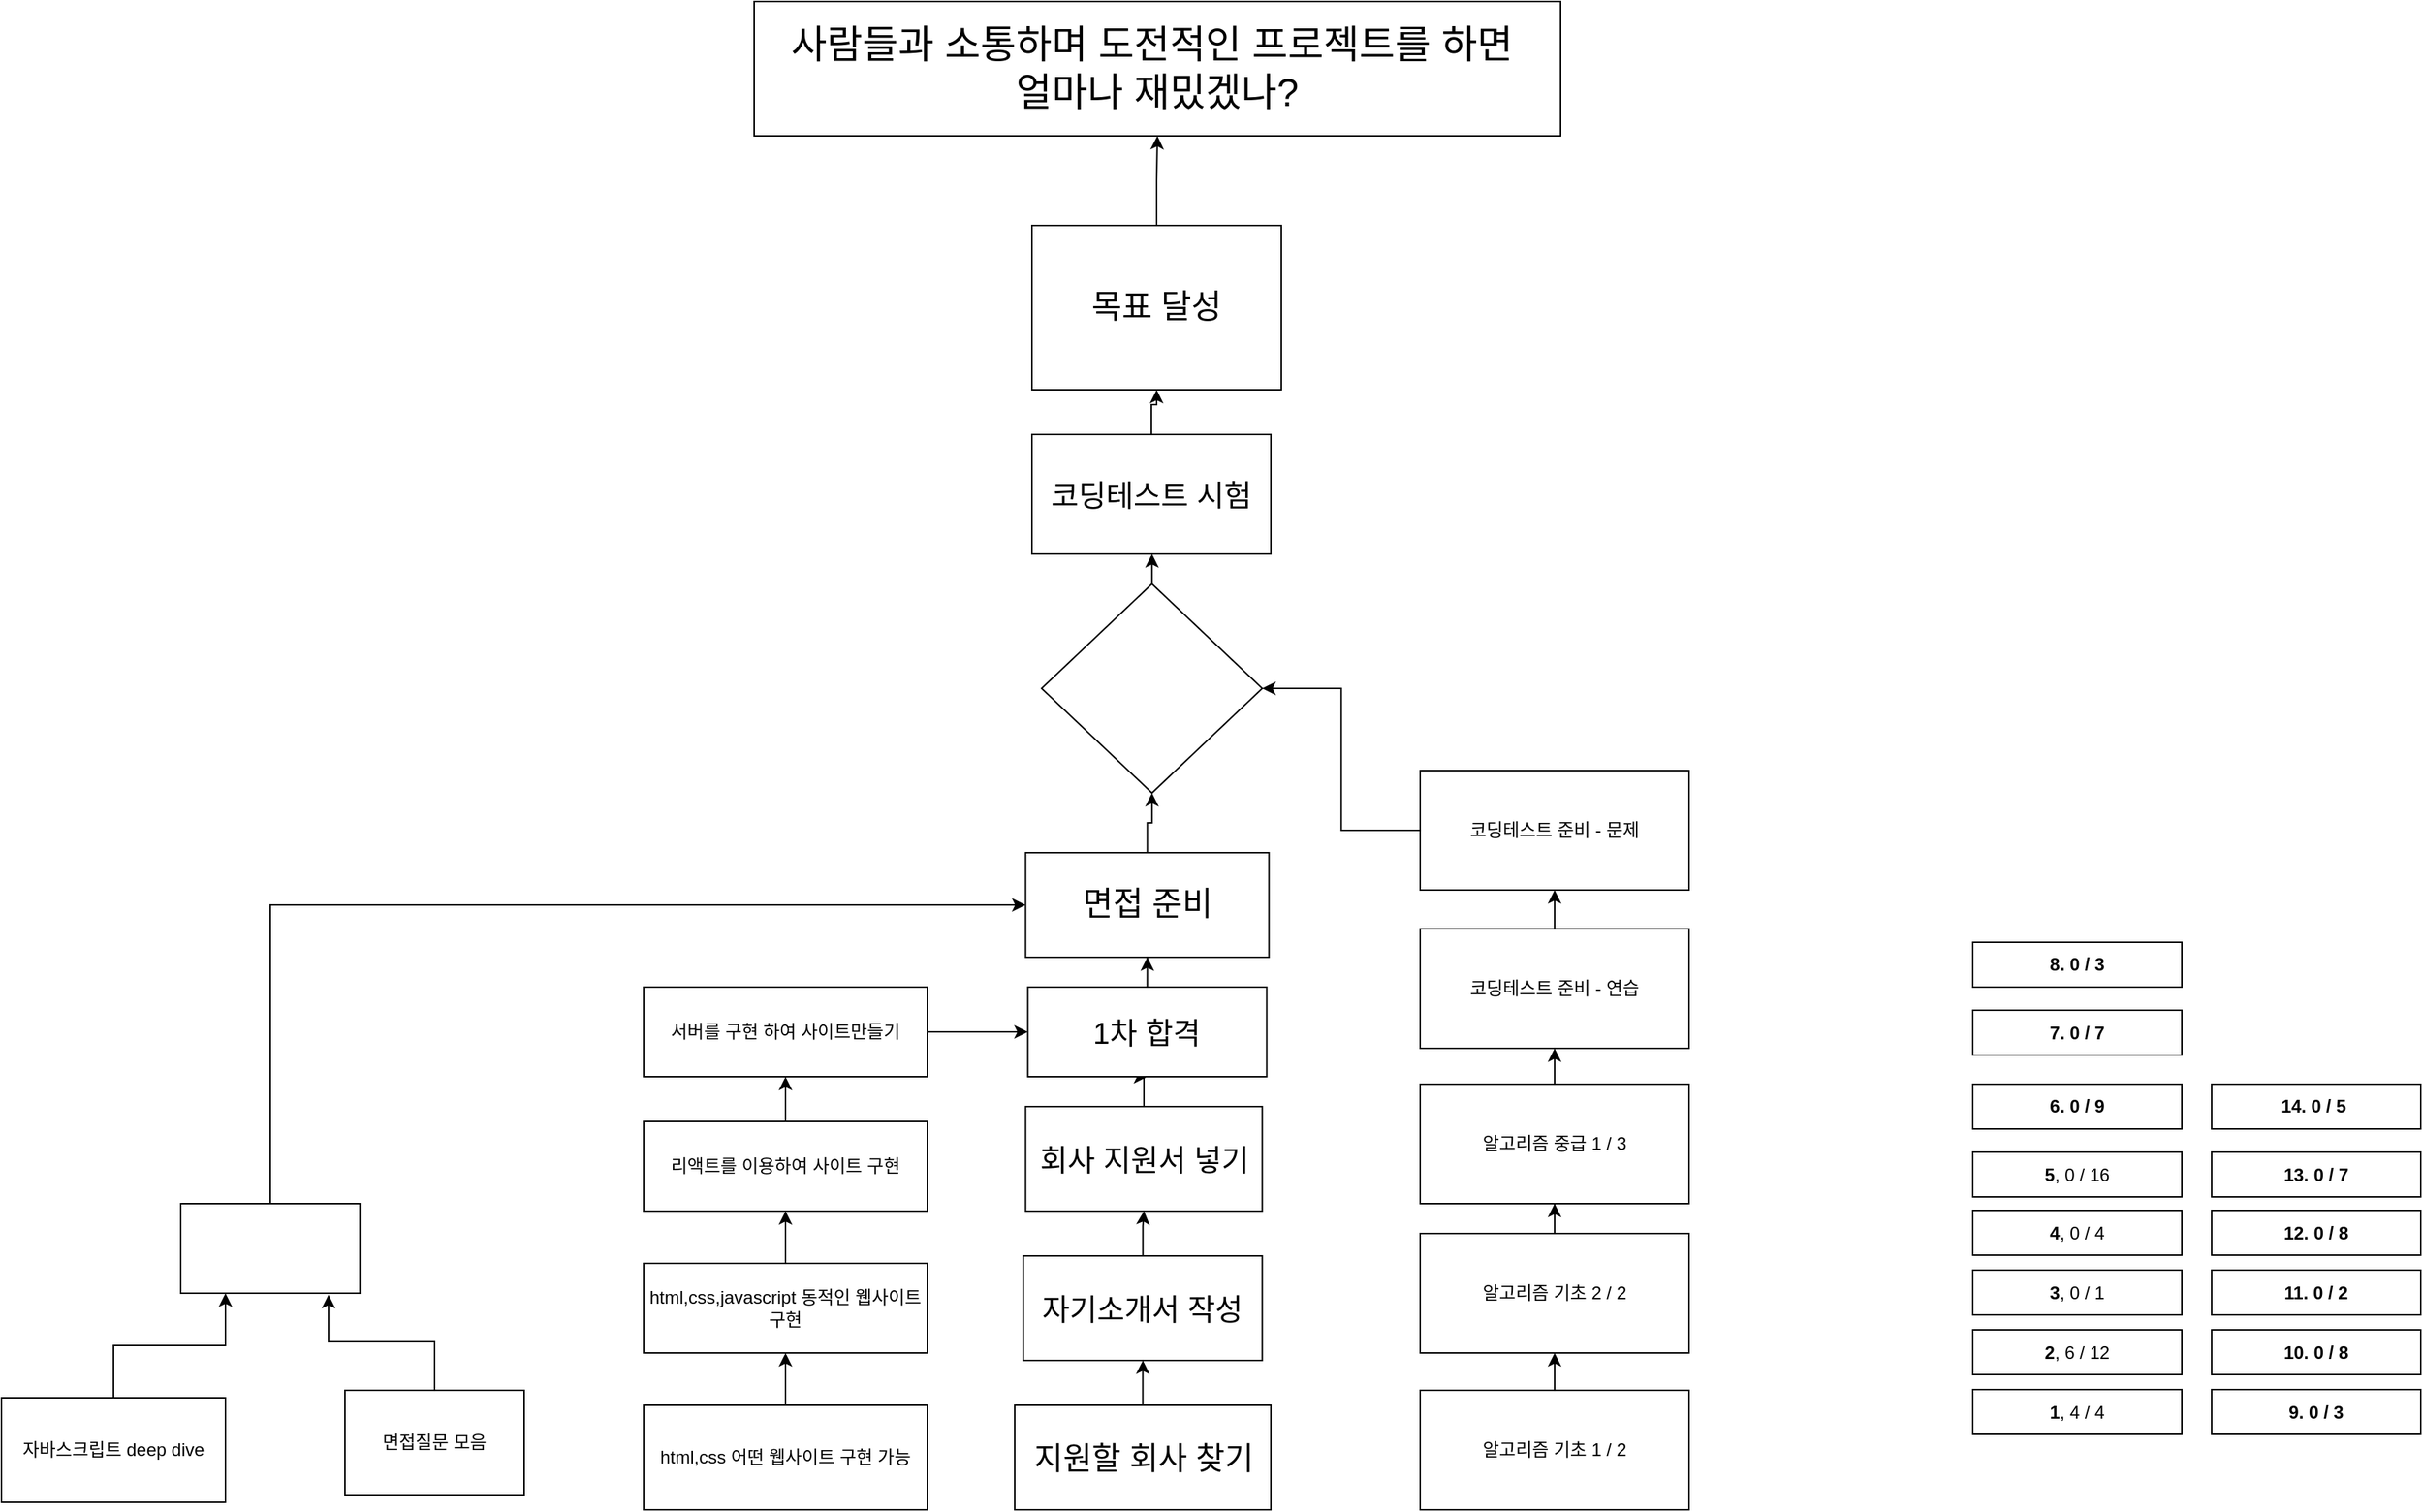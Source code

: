 <mxfile version="14.9.8" type="github">
  <diagram id="SMwGUEMnSgFnPFMBGkIa" name="Page-1">
    <mxGraphModel dx="3197" dy="3608" grid="1" gridSize="10" guides="1" tooltips="1" connect="1" arrows="1" fold="1" page="1" pageScale="1" pageWidth="827" pageHeight="1169" math="0" shadow="0">
      <root>
        <mxCell id="0" />
        <mxCell id="1" parent="0" />
        <mxCell id="18RsudGsqTFJ1O7Z_rHa-3" value="" style="edgeStyle=orthogonalEdgeStyle;rounded=0;orthogonalLoop=1;jettySize=auto;html=1;" edge="1" parent="1" source="mTh_-4iABWyhHadGjuGW-1" target="18RsudGsqTFJ1O7Z_rHa-2">
          <mxGeometry relative="1" as="geometry" />
        </mxCell>
        <mxCell id="mTh_-4iABWyhHadGjuGW-1" value="&lt;font style=&quot;font-size: 22px&quot;&gt;목표 달성&lt;br&gt;&lt;/font&gt;" style="rounded=0;whiteSpace=wrap;html=1;" parent="1" vertex="1">
          <mxGeometry x="330" y="-1140" width="167" height="110" as="geometry" />
        </mxCell>
        <mxCell id="18RsudGsqTFJ1O7Z_rHa-6" style="edgeStyle=orthogonalEdgeStyle;rounded=0;orthogonalLoop=1;jettySize=auto;html=1;exitX=0.5;exitY=0;exitDx=0;exitDy=0;" edge="1" parent="1" source="mTh_-4iABWyhHadGjuGW-2" target="mTh_-4iABWyhHadGjuGW-5">
          <mxGeometry relative="1" as="geometry" />
        </mxCell>
        <mxCell id="mTh_-4iABWyhHadGjuGW-2" value="&lt;font style=&quot;font-size: 20px&quot;&gt;회사 지원서 넣기&lt;/font&gt;" style="rounded=0;whiteSpace=wrap;html=1;" parent="1" vertex="1">
          <mxGeometry x="325.75" y="-550" width="158.5" height="70" as="geometry" />
        </mxCell>
        <mxCell id="18RsudGsqTFJ1O7Z_rHa-8" value="" style="edgeStyle=orthogonalEdgeStyle;rounded=0;orthogonalLoop=1;jettySize=auto;html=1;" edge="1" parent="1" source="mTh_-4iABWyhHadGjuGW-3" target="mTh_-4iABWyhHadGjuGW-13">
          <mxGeometry relative="1" as="geometry" />
        </mxCell>
        <mxCell id="mTh_-4iABWyhHadGjuGW-3" value="&lt;font style=&quot;font-size: 22px&quot;&gt;면접 준비&lt;/font&gt;" style="rounded=0;whiteSpace=wrap;html=1;" parent="1" vertex="1">
          <mxGeometry x="325.75" y="-720" width="163" height="70" as="geometry" />
        </mxCell>
        <mxCell id="18RsudGsqTFJ1O7Z_rHa-1" value="" style="edgeStyle=orthogonalEdgeStyle;rounded=0;orthogonalLoop=1;jettySize=auto;html=1;" edge="1" parent="1" source="mTh_-4iABWyhHadGjuGW-4" target="mTh_-4iABWyhHadGjuGW-1">
          <mxGeometry relative="1" as="geometry" />
        </mxCell>
        <mxCell id="mTh_-4iABWyhHadGjuGW-4" value="&lt;font style=&quot;font-size: 20px&quot;&gt;코딩테스트 시험&lt;/font&gt;" style="rounded=0;whiteSpace=wrap;html=1;" parent="1" vertex="1">
          <mxGeometry x="330" y="-1000" width="160" height="80" as="geometry" />
        </mxCell>
        <mxCell id="18RsudGsqTFJ1O7Z_rHa-7" style="edgeStyle=orthogonalEdgeStyle;rounded=0;orthogonalLoop=1;jettySize=auto;html=1;exitX=0.5;exitY=0;exitDx=0;exitDy=0;" edge="1" parent="1" source="mTh_-4iABWyhHadGjuGW-5" target="mTh_-4iABWyhHadGjuGW-3">
          <mxGeometry relative="1" as="geometry" />
        </mxCell>
        <mxCell id="mTh_-4iABWyhHadGjuGW-5" value="&lt;font style=&quot;font-size: 20px&quot;&gt;1차 합격&lt;/font&gt;" style="rounded=0;whiteSpace=wrap;html=1;" parent="1" vertex="1">
          <mxGeometry x="327.25" y="-630" width="160" height="60" as="geometry" />
        </mxCell>
        <mxCell id="18RsudGsqTFJ1O7Z_rHa-5" value="" style="edgeStyle=orthogonalEdgeStyle;rounded=0;orthogonalLoop=1;jettySize=auto;html=1;" edge="1" parent="1" source="mTh_-4iABWyhHadGjuGW-6" target="mTh_-4iABWyhHadGjuGW-2">
          <mxGeometry relative="1" as="geometry" />
        </mxCell>
        <mxCell id="mTh_-4iABWyhHadGjuGW-6" value="&lt;font style=&quot;font-size: 20px&quot;&gt;자기소개서 작성&lt;/font&gt;" style="rounded=0;whiteSpace=wrap;html=1;" parent="1" vertex="1">
          <mxGeometry x="324.25" y="-450" width="160" height="70" as="geometry" />
        </mxCell>
        <mxCell id="18RsudGsqTFJ1O7Z_rHa-4" value="" style="edgeStyle=orthogonalEdgeStyle;rounded=0;orthogonalLoop=1;jettySize=auto;html=1;" edge="1" parent="1" source="mTh_-4iABWyhHadGjuGW-7" target="mTh_-4iABWyhHadGjuGW-6">
          <mxGeometry relative="1" as="geometry" />
        </mxCell>
        <mxCell id="mTh_-4iABWyhHadGjuGW-7" value="&lt;font style=&quot;font-size: 21px&quot;&gt;지원할 회사 찾기&lt;/font&gt;" style="rounded=0;whiteSpace=wrap;html=1;" parent="1" vertex="1">
          <mxGeometry x="318.5" y="-350" width="171.5" height="70" as="geometry" />
        </mxCell>
        <mxCell id="18RsudGsqTFJ1O7Z_rHa-9" style="edgeStyle=orthogonalEdgeStyle;rounded=0;orthogonalLoop=1;jettySize=auto;html=1;exitX=0.5;exitY=0;exitDx=0;exitDy=0;" edge="1" parent="1" source="mTh_-4iABWyhHadGjuGW-13" target="mTh_-4iABWyhHadGjuGW-4">
          <mxGeometry relative="1" as="geometry" />
        </mxCell>
        <mxCell id="mTh_-4iABWyhHadGjuGW-13" value="" style="rhombus;whiteSpace=wrap;html=1;" parent="1" vertex="1">
          <mxGeometry x="336.5" y="-900" width="147.75" height="140" as="geometry" />
        </mxCell>
        <mxCell id="mTh_-4iABWyhHadGjuGW-19" value="" style="edgeStyle=orthogonalEdgeStyle;rounded=0;orthogonalLoop=1;jettySize=auto;html=1;" parent="1" source="mTh_-4iABWyhHadGjuGW-14" target="mTh_-4iABWyhHadGjuGW-15" edge="1">
          <mxGeometry relative="1" as="geometry" />
        </mxCell>
        <mxCell id="mTh_-4iABWyhHadGjuGW-14" value="알고리즘 기초 1 / 2" style="rounded=0;whiteSpace=wrap;html=1;" parent="1" vertex="1">
          <mxGeometry x="590" y="-360" width="180" height="80" as="geometry" />
        </mxCell>
        <mxCell id="mTh_-4iABWyhHadGjuGW-20" style="edgeStyle=orthogonalEdgeStyle;rounded=0;orthogonalLoop=1;jettySize=auto;html=1;exitX=0.5;exitY=0;exitDx=0;exitDy=0;" parent="1" source="mTh_-4iABWyhHadGjuGW-15" target="mTh_-4iABWyhHadGjuGW-16" edge="1">
          <mxGeometry relative="1" as="geometry" />
        </mxCell>
        <mxCell id="mTh_-4iABWyhHadGjuGW-15" value="알고리즘 기초 2 / 2" style="rounded=0;whiteSpace=wrap;html=1;" parent="1" vertex="1">
          <mxGeometry x="590" y="-465" width="180" height="80" as="geometry" />
        </mxCell>
        <mxCell id="mTh_-4iABWyhHadGjuGW-21" value="" style="edgeStyle=orthogonalEdgeStyle;rounded=0;orthogonalLoop=1;jettySize=auto;html=1;" parent="1" source="mTh_-4iABWyhHadGjuGW-16" target="mTh_-4iABWyhHadGjuGW-17" edge="1">
          <mxGeometry relative="1" as="geometry" />
        </mxCell>
        <mxCell id="mTh_-4iABWyhHadGjuGW-16" value="알고리즘 중급 1 / 3" style="rounded=0;whiteSpace=wrap;html=1;" parent="1" vertex="1">
          <mxGeometry x="590" y="-565" width="180" height="80" as="geometry" />
        </mxCell>
        <mxCell id="mTh_-4iABWyhHadGjuGW-22" value="" style="edgeStyle=orthogonalEdgeStyle;rounded=0;orthogonalLoop=1;jettySize=auto;html=1;" parent="1" source="mTh_-4iABWyhHadGjuGW-17" target="mTh_-4iABWyhHadGjuGW-18" edge="1">
          <mxGeometry relative="1" as="geometry" />
        </mxCell>
        <mxCell id="mTh_-4iABWyhHadGjuGW-17" value="코딩테스트 준비 - 연습" style="rounded=0;whiteSpace=wrap;html=1;" parent="1" vertex="1">
          <mxGeometry x="590" y="-669" width="180" height="80" as="geometry" />
        </mxCell>
        <mxCell id="mTh_-4iABWyhHadGjuGW-25" style="edgeStyle=orthogonalEdgeStyle;rounded=0;orthogonalLoop=1;jettySize=auto;html=1;exitX=0;exitY=0.5;exitDx=0;exitDy=0;entryX=1;entryY=0.5;entryDx=0;entryDy=0;" parent="1" source="mTh_-4iABWyhHadGjuGW-18" target="mTh_-4iABWyhHadGjuGW-13" edge="1">
          <mxGeometry relative="1" as="geometry" />
        </mxCell>
        <mxCell id="mTh_-4iABWyhHadGjuGW-18" value="코딩테스트 준비 - 문제" style="rounded=0;whiteSpace=wrap;html=1;" parent="1" vertex="1">
          <mxGeometry x="590" y="-775" width="180" height="80" as="geometry" />
        </mxCell>
        <mxCell id="mTh_-4iABWyhHadGjuGW-31" value="" style="edgeStyle=orthogonalEdgeStyle;rounded=0;orthogonalLoop=1;jettySize=auto;html=1;" parent="1" source="mTh_-4iABWyhHadGjuGW-26" target="mTh_-4iABWyhHadGjuGW-27" edge="1">
          <mxGeometry relative="1" as="geometry" />
        </mxCell>
        <mxCell id="mTh_-4iABWyhHadGjuGW-26" value="html,css 어떤 웹사이트 구현 가능" style="rounded=0;whiteSpace=wrap;html=1;" parent="1" vertex="1">
          <mxGeometry x="70" y="-350" width="190" height="70" as="geometry" />
        </mxCell>
        <mxCell id="mTh_-4iABWyhHadGjuGW-32" value="" style="edgeStyle=orthogonalEdgeStyle;rounded=0;orthogonalLoop=1;jettySize=auto;html=1;" parent="1" source="mTh_-4iABWyhHadGjuGW-27" target="mTh_-4iABWyhHadGjuGW-29" edge="1">
          <mxGeometry relative="1" as="geometry" />
        </mxCell>
        <mxCell id="mTh_-4iABWyhHadGjuGW-27" value="html,css,javascript 동적인 웹사이트 구현" style="rounded=0;whiteSpace=wrap;html=1;" parent="1" vertex="1">
          <mxGeometry x="70" y="-445" width="190" height="60" as="geometry" />
        </mxCell>
        <mxCell id="mTh_-4iABWyhHadGjuGW-33" value="" style="edgeStyle=orthogonalEdgeStyle;rounded=0;orthogonalLoop=1;jettySize=auto;html=1;" parent="1" source="mTh_-4iABWyhHadGjuGW-29" target="mTh_-4iABWyhHadGjuGW-30" edge="1">
          <mxGeometry relative="1" as="geometry" />
        </mxCell>
        <mxCell id="mTh_-4iABWyhHadGjuGW-29" value="리액트를 이용하여 사이트 구현" style="rounded=0;whiteSpace=wrap;html=1;" parent="1" vertex="1">
          <mxGeometry x="70" y="-540" width="190" height="60" as="geometry" />
        </mxCell>
        <mxCell id="mTh_-4iABWyhHadGjuGW-34" value="" style="edgeStyle=orthogonalEdgeStyle;rounded=0;orthogonalLoop=1;jettySize=auto;html=1;" parent="1" source="mTh_-4iABWyhHadGjuGW-30" target="mTh_-4iABWyhHadGjuGW-5" edge="1">
          <mxGeometry relative="1" as="geometry" />
        </mxCell>
        <mxCell id="mTh_-4iABWyhHadGjuGW-30" value="서버를 구현 하여 사이트만들기" style="rounded=0;whiteSpace=wrap;html=1;" parent="1" vertex="1">
          <mxGeometry x="70" y="-630" width="190" height="60" as="geometry" />
        </mxCell>
        <mxCell id="mTh_-4iABWyhHadGjuGW-39" style="edgeStyle=orthogonalEdgeStyle;rounded=0;orthogonalLoop=1;jettySize=auto;html=1;entryX=0.25;entryY=1;entryDx=0;entryDy=0;" parent="1" source="mTh_-4iABWyhHadGjuGW-35" target="mTh_-4iABWyhHadGjuGW-37" edge="1">
          <mxGeometry relative="1" as="geometry" />
        </mxCell>
        <mxCell id="mTh_-4iABWyhHadGjuGW-35" value="자바스크립트 deep dive" style="rounded=0;whiteSpace=wrap;html=1;" parent="1" vertex="1">
          <mxGeometry x="-360" y="-355" width="150" height="70" as="geometry" />
        </mxCell>
        <mxCell id="mTh_-4iABWyhHadGjuGW-38" value="" style="edgeStyle=orthogonalEdgeStyle;rounded=0;orthogonalLoop=1;jettySize=auto;html=1;entryX=0.825;entryY=1.017;entryDx=0;entryDy=0;entryPerimeter=0;" parent="1" source="mTh_-4iABWyhHadGjuGW-36" target="mTh_-4iABWyhHadGjuGW-37" edge="1">
          <mxGeometry relative="1" as="geometry">
            <mxPoint x="-120" y="-400" as="targetPoint" />
          </mxGeometry>
        </mxCell>
        <mxCell id="mTh_-4iABWyhHadGjuGW-36" value="면접질문 모음" style="rounded=0;whiteSpace=wrap;html=1;" parent="1" vertex="1">
          <mxGeometry x="-130" y="-360" width="120" height="70" as="geometry" />
        </mxCell>
        <mxCell id="mTh_-4iABWyhHadGjuGW-40" style="edgeStyle=orthogonalEdgeStyle;rounded=0;orthogonalLoop=1;jettySize=auto;html=1;entryX=0;entryY=0.5;entryDx=0;entryDy=0;" parent="1" source="mTh_-4iABWyhHadGjuGW-37" target="mTh_-4iABWyhHadGjuGW-3" edge="1">
          <mxGeometry relative="1" as="geometry">
            <Array as="points">
              <mxPoint x="-180" y="-685" />
            </Array>
          </mxGeometry>
        </mxCell>
        <mxCell id="mTh_-4iABWyhHadGjuGW-37" value="" style="rounded=0;whiteSpace=wrap;html=1;" parent="1" vertex="1">
          <mxGeometry x="-240" y="-485" width="120" height="60" as="geometry" />
        </mxCell>
        <mxCell id="mTh_-4iABWyhHadGjuGW-42" value="&lt;b&gt;1&lt;/b&gt;, 4 / 4&lt;span style=&quot;color: rgba(0 , 0 , 0 , 0) ; font-family: monospace ; font-size: 0px&quot;&gt;%3CmxGraphModel%3E%3Croot%3E%3CmxCell%20id%3D%220%22%2F%3E%3CmxCell%20id%3D%221%22%20parent%3D%220%22%2F%3E%3CmxCell%20id%3D%222%22%20value%3D%22%EC%BD%94%EB%94%A9%ED%85%8C%EC%8A%A4%ED%8A%B8%20%EC%A4%80%EB%B9%84%20-%20%EC%97%B0%EC%8A%B5%22%20style%3D%22rounded%3D0%3BwhiteSpace%3Dwrap%3Bhtml%3D1%3B%22%20vertex%3D%221%22%20parent%3D%221%22%3E%3CmxGeometry%20x%3D%22827%22%20y%3D%22-664%22%20width%3D%22180%22%20height%3D%2280%22%20as%3D%22geometry%22%2F%3E%3C%2FmxCell%3E%3C%2Froot%3E%3C%2FmxGraphModel%3E&lt;/span&gt;" style="rounded=0;whiteSpace=wrap;html=1;" parent="1" vertex="1">
          <mxGeometry x="960" y="-360.5" width="140" height="30" as="geometry" />
        </mxCell>
        <mxCell id="mTh_-4iABWyhHadGjuGW-43" value="&lt;b&gt;2&lt;/b&gt;, 6 / 12&lt;span style=&quot;color: rgba(0 , 0 , 0 , 0) ; font-family: monospace ; font-size: 0px&quot;&gt;%3CmxGraphModel%3E%3Croot%3E%3CmxCell%20id%3D%220%22%2F%3E%3CmxCell%20id%3D%221%22%20parent%3D%220%22%2F%3E%3CmxCell%20id%3D%222%22%20value%3D%22%EC%BD%94%EB%94%A9%ED%85%8C%EC%8A%A4%ED%8A%B8%20%EC%A4%80%EB%B9%84%20-%20%EC%97%B0%EC%8A%B5%22%20style%3D%22rounded%3D0%3BwhiteSpace%3Dwrap%3Bhtml%3D1%3B%22%20vertex%3D%221%22%20parent%3D%221%22%3E%3CmxGeometry%20x%3D%22827%22%20y%3D%22-664%22%20width%3D%22180%22%20height%3D%2280%22%20as%3D%22geometry%22%2F%3E%3C%2FmxCell%3E%3C%2Froot%3E%3C%2FmxGraphModel%&lt;/span&gt;" style="rounded=0;whiteSpace=wrap;html=1;" parent="1" vertex="1">
          <mxGeometry x="960" y="-400.5" width="140" height="30" as="geometry" />
        </mxCell>
        <mxCell id="mTh_-4iABWyhHadGjuGW-44" value="&lt;b&gt;3&lt;/b&gt;, 0 / 1&lt;span style=&quot;color: rgba(0 , 0 , 0 , 0) ; font-family: monospace ; font-size: 0px&quot;&gt;%3CmxGraphModel%3E%3Croot%3E%3CmxCell%20id%3D%220%22%2F%3E%3CmxCell%20id%3D%221%22%20parent%3D%220%22%2F%3E%3CmxCell%20id%3D%222%22%20value%3D%22%EC%BD%94%EB%94%A9%ED%85%8C%EC%8A%A4%ED%8A%B8%20%EC%A4%80%EB%B9%84%20-%20%EC%97%B0%EC%8A%B5%22%20style%3D%22rounded%3D0%3BwhiteSpace%3Dwrap%3Bhtml%3D1%3B%22%20vertex%3D%221%22%20parent%3D%221%22%3E%3CmxGeometry%20x%3D%22827%22%20y%3D%22-664%22%20width%3D%22180%22%20height%3D%2280%22%20as%3D%22geometry%22%2F%3E%3C%2FmxCell%3E%3C%2Froot%3E%3C%2FmxGraphModel%&lt;/span&gt;" style="rounded=0;whiteSpace=wrap;html=1;" parent="1" vertex="1">
          <mxGeometry x="960" y="-440.5" width="140" height="30" as="geometry" />
        </mxCell>
        <mxCell id="mTh_-4iABWyhHadGjuGW-45" value="&lt;b&gt;4&lt;/b&gt;, 0 / 4&lt;span style=&quot;color: rgba(0 , 0 , 0 , 0) ; font-family: monospace ; font-size: 0px&quot;&gt;%3CmxGraphModel%3E%3Croot%3E%3CmxCell%20id%3D%220%22%2F%3E%3CmxCell%20id%3D%221%22%20parent%3D%220%22%2F%3E%3CmxCell%20id%3D%222%22%20value%3D%22%EC%BD%94%EB%94%A9%ED%85%8C%EC%8A%A4%ED%8A%B8%20%EC%A4%80%EB%B9%84%20-%20%EC%97%B0%EC%8A%B5%22%20style%3D%22rounded%3D0%3BwhiteSpace%3Dwrap%3Bhtml%3D1%3B%22%20vertex%3D%221%22%20parent%3D%221%22%3E%3CmxGeometry%20x%3D%22827%22%20y%3D%22-664%22%20width%3D%22180%22%20height%3D%2280%22%20as%3D%22geometry%22%2F%3E%3C%2FmxCell%3E%3C%2Froot%3E%3C%2FmxGraphModel%&lt;/span&gt;" style="rounded=0;whiteSpace=wrap;html=1;" parent="1" vertex="1">
          <mxGeometry x="960" y="-480.5" width="140" height="30" as="geometry" />
        </mxCell>
        <mxCell id="mTh_-4iABWyhHadGjuGW-46" value="&lt;b&gt;5&lt;/b&gt;, 0 / 16&lt;span style=&quot;color: rgba(0 , 0 , 0 , 0) ; font-family: monospace ; font-size: 0px&quot;&gt;%3CmxGraphModel%3E%3Croot%3E%3CmxCell%20id%3D%220%22%2F%3E%3CmxCell%20id%3D%221%22%20parent%3D%220%22%2F%3E%3CmxCell%20id%3D%222%22%20value%3D%22%EC%BD%94%EB%94%A9%ED%85%8C%EC%8A%A4%ED%8A%B8%20%EC%A4%80%EB%B9%84%20-%20%EC%97%B0%EC%8A%B5%22%20style%3D%22rounded%3D0%3BwhiteSpace%3Dwrap%3Bhtml%3D1%3B%22%20vertex%3D%221%22%20parent%3D%221%22%3E%3CmxGeometry%20x%3D%22827%22%20y%3D%22-664%22%20width%3D%22180%22%20height%3D%2280%22%20as%3D%22geometry%22%2F%3E%3C%2FmxCell%3E%3C%2Froot%3E%3C%2FmxGraphModel&lt;/span&gt;" style="rounded=0;whiteSpace=wrap;html=1;" parent="1" vertex="1">
          <mxGeometry x="960" y="-519.5" width="140" height="30" as="geometry" />
        </mxCell>
        <mxCell id="mTh_-4iABWyhHadGjuGW-47" value="&lt;b&gt;6. 0 / 9&lt;/b&gt;" style="rounded=0;whiteSpace=wrap;html=1;" parent="1" vertex="1">
          <mxGeometry x="960" y="-565" width="140" height="30" as="geometry" />
        </mxCell>
        <mxCell id="mTh_-4iABWyhHadGjuGW-48" value="&lt;b&gt;7. 0 / 7&lt;/b&gt;" style="rounded=0;whiteSpace=wrap;html=1;" parent="1" vertex="1">
          <mxGeometry x="960" y="-614.5" width="140" height="30" as="geometry" />
        </mxCell>
        <mxCell id="mTh_-4iABWyhHadGjuGW-49" value="&lt;div&gt;&lt;b&gt;8. 0 / 3&lt;/b&gt;&lt;/div&gt;" style="rounded=0;whiteSpace=wrap;html=1;" parent="1" vertex="1">
          <mxGeometry x="960" y="-660" width="140" height="30" as="geometry" />
        </mxCell>
        <mxCell id="mTh_-4iABWyhHadGjuGW-50" value="&lt;b&gt;9. 0 / 3&lt;/b&gt;" style="rounded=0;whiteSpace=wrap;html=1;" parent="1" vertex="1">
          <mxGeometry x="1120" y="-360.5" width="140" height="30" as="geometry" />
        </mxCell>
        <mxCell id="mTh_-4iABWyhHadGjuGW-51" value="&lt;b&gt;10. 0 / 8&lt;/b&gt;" style="rounded=0;whiteSpace=wrap;html=1;" parent="1" vertex="1">
          <mxGeometry x="1120" y="-400.5" width="140" height="30" as="geometry" />
        </mxCell>
        <mxCell id="mTh_-4iABWyhHadGjuGW-52" value="&lt;b&gt;11. 0 / 2&lt;/b&gt;" style="rounded=0;whiteSpace=wrap;html=1;" parent="1" vertex="1">
          <mxGeometry x="1120" y="-440.5" width="140" height="30" as="geometry" />
        </mxCell>
        <mxCell id="mTh_-4iABWyhHadGjuGW-53" value="&lt;b&gt;12. 0 / 8&lt;/b&gt;" style="rounded=0;whiteSpace=wrap;html=1;" parent="1" vertex="1">
          <mxGeometry x="1120" y="-480.5" width="140" height="30" as="geometry" />
        </mxCell>
        <mxCell id="mTh_-4iABWyhHadGjuGW-54" value="&lt;b&gt;13. 0 / 7&lt;/b&gt;" style="rounded=0;whiteSpace=wrap;html=1;" parent="1" vertex="1">
          <mxGeometry x="1120" y="-519.5" width="140" height="30" as="geometry" />
        </mxCell>
        <mxCell id="mTh_-4iABWyhHadGjuGW-55" value="&lt;b&gt;14. 0 / 5&amp;nbsp;&lt;/b&gt;" style="rounded=0;whiteSpace=wrap;html=1;" parent="1" vertex="1">
          <mxGeometry x="1120" y="-565" width="140" height="30" as="geometry" />
        </mxCell>
        <mxCell id="18RsudGsqTFJ1O7Z_rHa-2" value="&lt;font style=&quot;font-size: 26px&quot;&gt;사람들과 소통하며 도전적인 프로젝트를 하면&amp;nbsp;&lt;br&gt;얼마나 재밌겠나?&lt;/font&gt;" style="rounded=0;whiteSpace=wrap;html=1;" vertex="1" parent="1">
          <mxGeometry x="144" y="-1290" width="540" height="90" as="geometry" />
        </mxCell>
      </root>
    </mxGraphModel>
  </diagram>
</mxfile>
